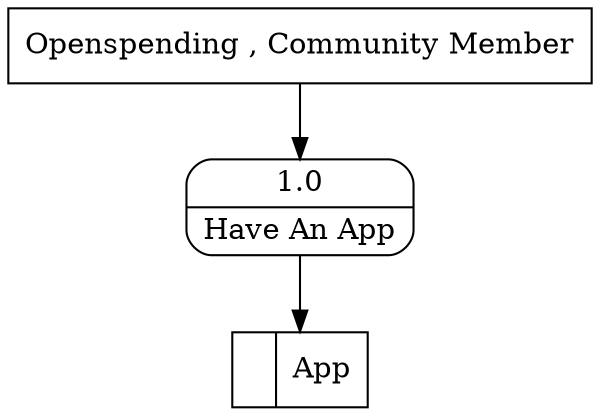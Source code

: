 digraph dfd2{ 
node[shape=record]
200 [label="<f0>  |<f1> App " ];
201 [label="Openspending , Community Member" shape=box];
202 [label="{<f0> 1.0|<f1> Have An App }" shape=Mrecord];
201 -> 202
202 -> 200
}
